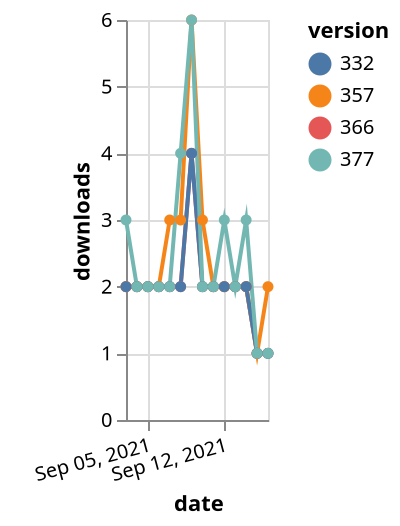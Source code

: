 {"$schema": "https://vega.github.io/schema/vega-lite/v5.json", "description": "A simple bar chart with embedded data.", "data": {"values": [{"date": "2021-09-03", "total": 2293, "delta": 2, "version": "366"}, {"date": "2021-09-04", "total": 2295, "delta": 2, "version": "366"}, {"date": "2021-09-05", "total": 2297, "delta": 2, "version": "366"}, {"date": "2021-09-06", "total": 2299, "delta": 2, "version": "366"}, {"date": "2021-09-07", "total": 2301, "delta": 2, "version": "366"}, {"date": "2021-09-08", "total": 2303, "delta": 2, "version": "366"}, {"date": "2021-09-09", "total": 2307, "delta": 4, "version": "366"}, {"date": "2021-09-10", "total": 2309, "delta": 2, "version": "366"}, {"date": "2021-09-11", "total": 2311, "delta": 2, "version": "366"}, {"date": "2021-09-12", "total": 2313, "delta": 2, "version": "366"}, {"date": "2021-09-13", "total": 2315, "delta": 2, "version": "366"}, {"date": "2021-09-14", "total": 2317, "delta": 2, "version": "366"}, {"date": "2021-09-15", "total": 2318, "delta": 1, "version": "366"}, {"date": "2021-09-16", "total": 2319, "delta": 1, "version": "366"}, {"date": "2021-09-03", "total": 2854, "delta": 2, "version": "357"}, {"date": "2021-09-04", "total": 2856, "delta": 2, "version": "357"}, {"date": "2021-09-05", "total": 2858, "delta": 2, "version": "357"}, {"date": "2021-09-06", "total": 2860, "delta": 2, "version": "357"}, {"date": "2021-09-07", "total": 2863, "delta": 3, "version": "357"}, {"date": "2021-09-08", "total": 2866, "delta": 3, "version": "357"}, {"date": "2021-09-09", "total": 2872, "delta": 6, "version": "357"}, {"date": "2021-09-10", "total": 2875, "delta": 3, "version": "357"}, {"date": "2021-09-11", "total": 2877, "delta": 2, "version": "357"}, {"date": "2021-09-12", "total": 2879, "delta": 2, "version": "357"}, {"date": "2021-09-13", "total": 2881, "delta": 2, "version": "357"}, {"date": "2021-09-14", "total": 2883, "delta": 2, "version": "357"}, {"date": "2021-09-15", "total": 2884, "delta": 1, "version": "357"}, {"date": "2021-09-16", "total": 2886, "delta": 2, "version": "357"}, {"date": "2021-09-03", "total": 2731, "delta": 2, "version": "332"}, {"date": "2021-09-04", "total": 2733, "delta": 2, "version": "332"}, {"date": "2021-09-05", "total": 2735, "delta": 2, "version": "332"}, {"date": "2021-09-06", "total": 2737, "delta": 2, "version": "332"}, {"date": "2021-09-07", "total": 2739, "delta": 2, "version": "332"}, {"date": "2021-09-08", "total": 2741, "delta": 2, "version": "332"}, {"date": "2021-09-09", "total": 2745, "delta": 4, "version": "332"}, {"date": "2021-09-10", "total": 2747, "delta": 2, "version": "332"}, {"date": "2021-09-11", "total": 2749, "delta": 2, "version": "332"}, {"date": "2021-09-12", "total": 2751, "delta": 2, "version": "332"}, {"date": "2021-09-13", "total": 2753, "delta": 2, "version": "332"}, {"date": "2021-09-14", "total": 2755, "delta": 2, "version": "332"}, {"date": "2021-09-15", "total": 2756, "delta": 1, "version": "332"}, {"date": "2021-09-16", "total": 2757, "delta": 1, "version": "332"}, {"date": "2021-09-03", "total": 2089, "delta": 3, "version": "377"}, {"date": "2021-09-04", "total": 2091, "delta": 2, "version": "377"}, {"date": "2021-09-05", "total": 2093, "delta": 2, "version": "377"}, {"date": "2021-09-06", "total": 2095, "delta": 2, "version": "377"}, {"date": "2021-09-07", "total": 2097, "delta": 2, "version": "377"}, {"date": "2021-09-08", "total": 2101, "delta": 4, "version": "377"}, {"date": "2021-09-09", "total": 2107, "delta": 6, "version": "377"}, {"date": "2021-09-10", "total": 2109, "delta": 2, "version": "377"}, {"date": "2021-09-11", "total": 2111, "delta": 2, "version": "377"}, {"date": "2021-09-12", "total": 2114, "delta": 3, "version": "377"}, {"date": "2021-09-13", "total": 2116, "delta": 2, "version": "377"}, {"date": "2021-09-14", "total": 2119, "delta": 3, "version": "377"}, {"date": "2021-09-15", "total": 2120, "delta": 1, "version": "377"}, {"date": "2021-09-16", "total": 2121, "delta": 1, "version": "377"}]}, "width": "container", "mark": {"type": "line", "point": {"filled": true}}, "encoding": {"x": {"field": "date", "type": "temporal", "timeUnit": "yearmonthdate", "title": "date", "axis": {"labelAngle": -15}}, "y": {"field": "delta", "type": "quantitative", "title": "downloads"}, "color": {"field": "version", "type": "nominal"}, "tooltip": {"field": "delta"}}}